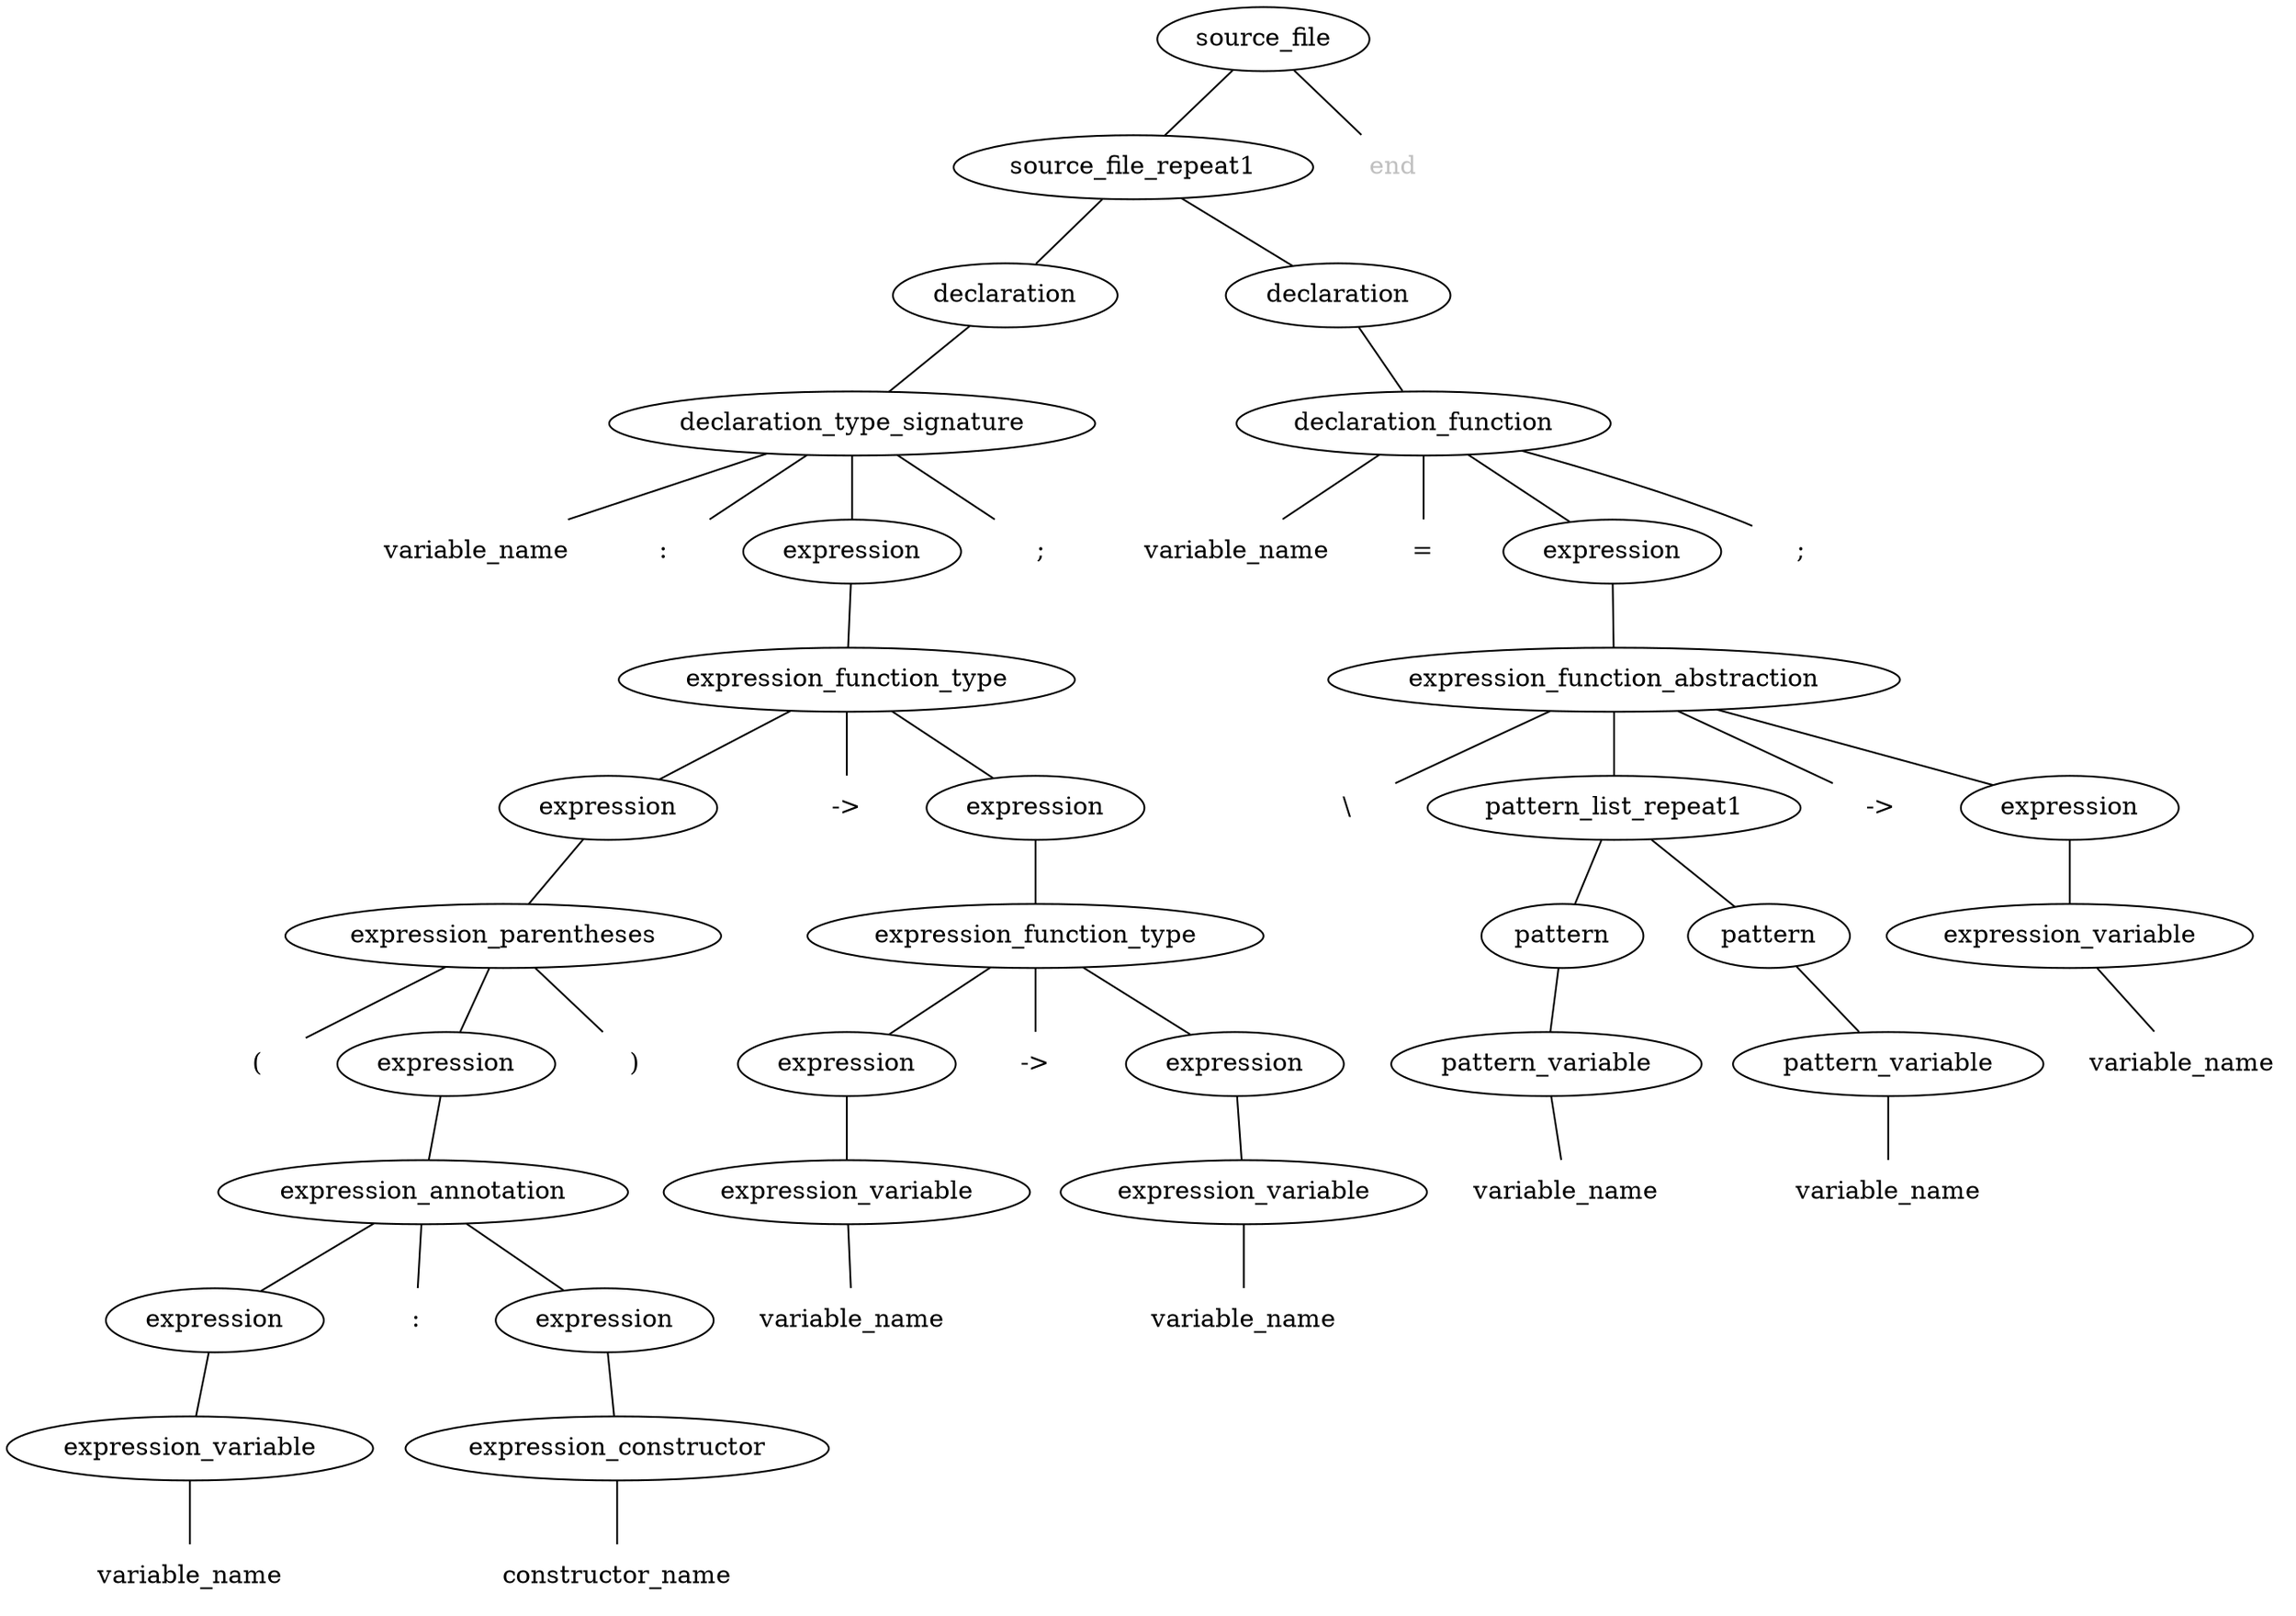 digraph tree {
edge [arrowhead=none]
tree_0x7ff7b90c66a8 [label="source_file", tooltip="range: 0 - 43
state: 0
error-cost: 0
has-changes: 0
depends-on-column: 0
descendant-count: 34
repeat-depth: 0
lookahead-bytes: 1"]
tree_0x7fa026505e70 [label="source_file_repeat1", tooltip="range: 0 - 42
state: 1
error-cost: 0
has-changes: 0
depends-on-column: 0
descendant-count: 34
repeat-depth: 0
lookahead-bytes: 1"]
tree_0x7fa026506630 [label="declaration", tooltip="range: 0 - 26
state: 1
error-cost: 0
has-changes: 0
depends-on-column: 0
descendant-count: 21
repeat-depth: 0
lookahead-bytes: 1"]
tree_0x7fa0265060c0 [label="declaration_type_signature", tooltip="range: 0 - 26
state: 1
error-cost: 0
has-changes: 0
depends-on-column: 0
descendant-count: 20
repeat-depth: 0
lookahead-bytes: 1"]
tree_0x7fa026506050 [label="variable_name", shape=plaintext, tooltip="range: 0 - 2
state: 1
error-cost: 0
has-changes: 0
depends-on-column: 0
descendant-count: 0
repeat-depth: 0
lookahead-bytes: 1"]
tree_0x7fa0265060c0 -> tree_0x7fa026506050 [tooltip=0]
tree_0x7fa026506058 [label=":", shape=plaintext, tooltip="range: 2 - 4
state: 17
error-cost: 0
has-changes: 0
depends-on-column: 0
descendant-count: 0
repeat-depth: 0
lookahead-bytes: 1"]
tree_0x7fa0265060c0 -> tree_0x7fa026506058 [tooltip=1]
tree_0x7fa026506060 [label="expression", tooltip="range: 4 - 25
state: 16
error-cost: 0
has-changes: 0
depends-on-column: 0
descendant-count: 17
repeat-depth: 0
lookahead-bytes: 1"]
tree_0x7fa026505900 [label="expression_function_type", tooltip="range: 4 - 25
state: 16
error-cost: 0
has-changes: 0
depends-on-column: 0
descendant-count: 16
repeat-depth: 0
lookahead-bytes: 1"]
tree_0x7fa026505890 [label="expression", tooltip="range: 4 - 15
state: 16
error-cost: 0
has-changes: 0
depends-on-column: 0
descendant-count: 9
repeat-depth: 0
lookahead-bytes: 1"]
tree_0x7fa0265054f0 [label="expression_parentheses", tooltip="range: 4 - 15
state: 16
error-cost: 0
has-changes: 0
depends-on-column: 0
descendant-count: 8
repeat-depth: 0
lookahead-bytes: 1"]
tree_0x7fa026505480 [label="(", shape=plaintext, tooltip="range: 4 - 6
state: 16
error-cost: 0
has-changes: 0
depends-on-column: 0
descendant-count: 0
repeat-depth: 0
lookahead-bytes: 1"]
tree_0x7fa0265054f0 -> tree_0x7fa026505480 [tooltip=0]
tree_0x7fa026505488 [label="expression", tooltip="range: 6 - 14
state: 12
error-cost: 0
has-changes: 0
depends-on-column: 0
descendant-count: 6
repeat-depth: 0
lookahead-bytes: 1"]
tree_0x7fa026505420 [label="expression_annotation", tooltip="range: 6 - 14
state: 12
error-cost: 0
has-changes: 0
depends-on-column: 0
descendant-count: 5
repeat-depth: 0
lookahead-bytes: 1"]
tree_0x7fa0265053b0 [label="expression", tooltip="range: 6 - 7
state: 12
error-cost: 0
has-changes: 0
depends-on-column: 0
descendant-count: 2
repeat-depth: 0
lookahead-bytes: 1"]
tree_0x7fa0265050b0 [label="expression_variable", tooltip="range: 6 - 7
state: 12
error-cost: 0
has-changes: 0
depends-on-column: 0
descendant-count: 1
repeat-depth: 0
lookahead-bytes: 1"]
tree_0x7fa026504f60 [label="variable_name", shape=plaintext, tooltip="range: 6 - 7
state: 12
error-cost: 0
has-changes: 0
depends-on-column: 0
descendant-count: 0
repeat-depth: 0
lookahead-bytes: 1"]
tree_0x7fa0265050b0 -> tree_0x7fa026504f60 [tooltip=0]
tree_0x7fa0265053b0 -> tree_0x7fa0265050b0 [tooltip=0]
tree_0x7fa026505420 -> tree_0x7fa0265053b0 [tooltip=0]
tree_0x7fa0265053b8 [label=":", shape=plaintext, tooltip="range: 7 - 9
state: 23
error-cost: 0
has-changes: 0
depends-on-column: 0
descendant-count: 0
repeat-depth: 0
lookahead-bytes: 1"]
tree_0x7fa026505420 -> tree_0x7fa0265053b8 [tooltip=1]
tree_0x7fa0265053c0 [label="expression", tooltip="range: 9 - 14
state: 15
error-cost: 0
has-changes: 0
depends-on-column: 0
descendant-count: 2
repeat-depth: 0
lookahead-bytes: 1"]
tree_0x7fa026505350 [label="expression_constructor", tooltip="range: 9 - 14
state: 15
error-cost: 0
has-changes: 0
depends-on-column: 0
descendant-count: 1
repeat-depth: 0
lookahead-bytes: 1"]
tree_0x7fa026505200 [label="constructor_name", shape=plaintext, tooltip="range: 9 - 14
state: 15
error-cost: 0
has-changes: 0
depends-on-column: 0
descendant-count: 0
repeat-depth: 0
lookahead-bytes: 1"]
tree_0x7fa026505350 -> tree_0x7fa026505200 [tooltip=0]
tree_0x7fa0265053c0 -> tree_0x7fa026505350 [tooltip=0]
tree_0x7fa026505420 -> tree_0x7fa0265053c0 [tooltip=2]
tree_0x7fa026505488 -> tree_0x7fa026505420 [tooltip=0]
tree_0x7fa0265054f0 -> tree_0x7fa026505488 [tooltip=1]
tree_0x7fa026505490 [label=")", shape=plaintext, tooltip="range: 14 - 15
state: 21
error-cost: 0
has-changes: 0
depends-on-column: 0
descendant-count: 0
repeat-depth: 0
lookahead-bytes: 1"]
tree_0x7fa0265054f0 -> tree_0x7fa026505490 [tooltip=2]
tree_0x7fa026505890 -> tree_0x7fa0265054f0 [tooltip=0]
tree_0x7fa026505900 -> tree_0x7fa026505890 [tooltip=0]
tree_0x7fa026505898 [label="->", shape=plaintext, tooltip="range: 15 - 18
state: 25
error-cost: 0
has-changes: 0
depends-on-column: 0
descendant-count: 0
repeat-depth: 0
lookahead-bytes: 1"]
tree_0x7fa026505900 -> tree_0x7fa026505898 [tooltip=1]
tree_0x7fa0265058a0 [label="expression", tooltip="range: 18 - 25
state: 13
error-cost: 0
has-changes: 0
depends-on-column: 0
descendant-count: 6
repeat-depth: 0
lookahead-bytes: 1"]
tree_0x7fa026505830 [label="expression_function_type", tooltip="range: 18 - 25
state: 13
error-cost: 0
has-changes: 0
depends-on-column: 0
descendant-count: 5
repeat-depth: 0
lookahead-bytes: 1"]
tree_0x7fa0265057c0 [label="expression", tooltip="range: 18 - 20
state: 13
error-cost: 0
has-changes: 0
depends-on-column: 0
descendant-count: 2
repeat-depth: 0
lookahead-bytes: 1"]
tree_0x7fa0265055b0 [label="expression_variable", tooltip="range: 18 - 20
state: 13
error-cost: 0
has-changes: 0
depends-on-column: 0
descendant-count: 1
repeat-depth: 0
lookahead-bytes: 1"]
tree_0x7fa026505550 [label="variable_name", shape=plaintext, tooltip="range: 18 - 20
state: 13
error-cost: 0
has-changes: 0
depends-on-column: 0
descendant-count: 0
repeat-depth: 0
lookahead-bytes: 1"]
tree_0x7fa0265055b0 -> tree_0x7fa026505550 [tooltip=0]
tree_0x7fa0265057c0 -> tree_0x7fa0265055b0 [tooltip=0]
tree_0x7fa026505830 -> tree_0x7fa0265057c0 [tooltip=0]
tree_0x7fa0265057c8 [label="->", shape=plaintext, tooltip="range: 20 - 23
state: 23
error-cost: 0
has-changes: 0
depends-on-column: 0
descendant-count: 0
repeat-depth: 0
lookahead-bytes: 1"]
tree_0x7fa026505830 -> tree_0x7fa0265057c8 [tooltip=1]
tree_0x7fa0265057d0 [label="expression", tooltip="range: 23 - 25
state: 13
error-cost: 0
has-changes: 0
depends-on-column: 0
descendant-count: 2
repeat-depth: 0
lookahead-bytes: 1"]
tree_0x7fa026505760 [label="expression_variable", tooltip="range: 23 - 25
state: 13
error-cost: 0
has-changes: 0
depends-on-column: 0
descendant-count: 1
repeat-depth: 0
lookahead-bytes: 1"]
tree_0x7fa026505610 [label="variable_name", shape=plaintext, tooltip="range: 23 - 25
state: 13
error-cost: 0
has-changes: 0
depends-on-column: 0
descendant-count: 0
repeat-depth: 0
lookahead-bytes: 1"]
tree_0x7fa026505760 -> tree_0x7fa026505610 [tooltip=0]
tree_0x7fa0265057d0 -> tree_0x7fa026505760 [tooltip=0]
tree_0x7fa026505830 -> tree_0x7fa0265057d0 [tooltip=2]
tree_0x7fa0265058a0 -> tree_0x7fa026505830 [tooltip=0]
tree_0x7fa026505900 -> tree_0x7fa0265058a0 [tooltip=2]
tree_0x7fa026506060 -> tree_0x7fa026505900 [tooltip=0]
tree_0x7fa0265060c0 -> tree_0x7fa026506060 [tooltip=2]
tree_0x7fa026506068 [label=";", shape=plaintext, tooltip="range: 25 - 26
state: 23
error-cost: 0
has-changes: 0
depends-on-column: 0
descendant-count: 0
repeat-depth: 0
lookahead-bytes: 1"]
tree_0x7fa0265060c0 -> tree_0x7fa026506068 [tooltip=3]
tree_0x7fa026506630 -> tree_0x7fa0265060c0 [tooltip=0]
tree_0x7fa026505e70 -> tree_0x7fa026506630 [tooltip=0]
tree_0x7fa026506638 [label="declaration", tooltip="range: 26 - 42
state: 31
error-cost: 0
has-changes: 0
depends-on-column: 0
descendant-count: 13
repeat-depth: 0
lookahead-bytes: 1"]
tree_0x7fa0265065d0 [label="declaration_function", tooltip="range: 26 - 42
state: 31
error-cost: 0
has-changes: 0
depends-on-column: 0
descendant-count: 12
repeat-depth: 0
lookahead-bytes: 1"]
tree_0x7fa026506560 [label="variable_name", shape=plaintext, tooltip="range: 26 - 29
state: 33
error-cost: 0
has-changes: 0
depends-on-column: 0
descendant-count: 0
repeat-depth: 0
lookahead-bytes: 1"]
tree_0x7fa0265065d0 -> tree_0x7fa026506560 [tooltip=0]
tree_0x7fa026506568 [label="=", shape=plaintext, tooltip="range: 29 - 31
state: 17
error-cost: 0
has-changes: 0
depends-on-column: 0
descendant-count: 0
repeat-depth: 0
lookahead-bytes: 1"]
tree_0x7fa0265065d0 -> tree_0x7fa026506568 [tooltip=1]
tree_0x7fa026506570 [label="expression", tooltip="range: 31 - 41
state: 14
error-cost: 0
has-changes: 0
depends-on-column: 0
descendant-count: 9
repeat-depth: 0
lookahead-bytes: 1"]
tree_0x7fa026506500 [label="expression_function_abstraction", tooltip="range: 31 - 41
state: 14
error-cost: 0
has-changes: 0
depends-on-column: 0
descendant-count: 8
repeat-depth: 0
lookahead-bytes: 1"]
tree_0x7fa026506490 [label="\\", shape=plaintext, tooltip="range: 31 - 33
state: 14
error-cost: 0
has-changes: 0
depends-on-column: 0
descendant-count: 0
repeat-depth: 0
lookahead-bytes: 1"]
tree_0x7fa026506500 -> tree_0x7fa026506490 [tooltip=0]
tree_0x7fa026506498 [label="pattern_list_repeat1", tooltip="range: 33 - 36
state: 22
error-cost: 0
has-changes: 0
depends-on-column: 0
descendant-count: 4
repeat-depth: 0
lookahead-bytes: 1"]
tree_0x7fa026506370 [label="pattern", tooltip="range: 33 - 34
state: 22
error-cost: 0
has-changes: 0
depends-on-column: 0
descendant-count: 2
repeat-depth: 0
lookahead-bytes: 1"]
tree_0x7fa026506250 [label="pattern_variable", tooltip="range: 33 - 34
state: 22
error-cost: 0
has-changes: 0
depends-on-column: 0
descendant-count: 1
repeat-depth: 0
lookahead-bytes: 1"]
tree_0x7fa026505fb0 [label="variable_name", shape=plaintext, tooltip="range: 33 - 34
state: 22
error-cost: 0
has-changes: 0
depends-on-column: 0
descendant-count: 0
repeat-depth: 0
lookahead-bytes: 1"]
tree_0x7fa026506250 -> tree_0x7fa026505fb0 [tooltip=0]
tree_0x7fa026506370 -> tree_0x7fa026506250 [tooltip=0]
tree_0x7fa026506498 -> tree_0x7fa026506370 [tooltip=0]
tree_0x7fa026506378 [label="pattern", tooltip="range: 34 - 36
state: 20
error-cost: 0
has-changes: 0
depends-on-column: 0
descendant-count: 2
repeat-depth: 0
lookahead-bytes: 1"]
tree_0x7fa026506310 [label="pattern_variable", tooltip="range: 34 - 36
state: 20
error-cost: 0
has-changes: 0
depends-on-column: 0
descendant-count: 1
repeat-depth: 0
lookahead-bytes: 1"]
tree_0x7fa0265062b0 [label="variable_name", shape=plaintext, tooltip="range: 34 - 36
state: 30
error-cost: 0
has-changes: 0
depends-on-column: 0
descendant-count: 0
repeat-depth: 0
lookahead-bytes: 1"]
tree_0x7fa026506310 -> tree_0x7fa0265062b0 [tooltip=0]
tree_0x7fa026506378 -> tree_0x7fa026506310 [tooltip=0]
tree_0x7fa026506498 -> tree_0x7fa026506378 [tooltip=1]
tree_0x7fa026506500 -> tree_0x7fa026506498 [tooltip=1]
tree_0x7fa0265064a0 [label="->", shape=plaintext, tooltip="range: 36 - 39
state: 30
error-cost: 0
has-changes: 0
depends-on-column: 0
descendant-count: 0
repeat-depth: 0
lookahead-bytes: 1"]
tree_0x7fa026506500 -> tree_0x7fa0265064a0 [tooltip=2]
tree_0x7fa0265064a8 [label="expression", tooltip="range: 39 - 41
state: 10
error-cost: 0
has-changes: 0
depends-on-column: 0
descendant-count: 2
repeat-depth: 0
lookahead-bytes: 1"]
tree_0x7fa026506430 [label="expression_variable", tooltip="range: 39 - 41
state: 10
error-cost: 0
has-changes: 0
depends-on-column: 0
descendant-count: 1
repeat-depth: 0
lookahead-bytes: 1"]
tree_0x7fa0265063d0 [label="variable_name", shape=plaintext, tooltip="range: 39 - 41
state: 10
error-cost: 0
has-changes: 0
depends-on-column: 0
descendant-count: 0
repeat-depth: 0
lookahead-bytes: 1"]
tree_0x7fa026506430 -> tree_0x7fa0265063d0 [tooltip=0]
tree_0x7fa0265064a8 -> tree_0x7fa026506430 [tooltip=0]
tree_0x7fa026506500 -> tree_0x7fa0265064a8 [tooltip=3]
tree_0x7fa026506570 -> tree_0x7fa026506500 [tooltip=0]
tree_0x7fa0265065d0 -> tree_0x7fa026506570 [tooltip=2]
tree_0x7fa026506578 [label=";", shape=plaintext, tooltip="range: 41 - 42
state: 23
error-cost: 0
has-changes: 0
depends-on-column: 0
descendant-count: 0
repeat-depth: 0
lookahead-bytes: 1"]
tree_0x7fa0265065d0 -> tree_0x7fa026506578 [tooltip=3]
tree_0x7fa026506638 -> tree_0x7fa0265065d0 [tooltip=0]
tree_0x7fa026505e70 -> tree_0x7fa026506638 [tooltip=1]
tree_0x7ff7b90c66a8 -> tree_0x7fa026505e70 [tooltip=0]
tree_0x7fa026505e78 [label="end", shape=plaintext, fontcolor=gray, tooltip="range: 42 - 43
state: 34
error-cost: 0
has-changes: 0
depends-on-column: 0
descendant-count: 0
repeat-depth: 0
lookahead-bytes: 1"]
tree_0x7ff7b90c66a8 -> tree_0x7fa026505e78 [tooltip=1]
}

